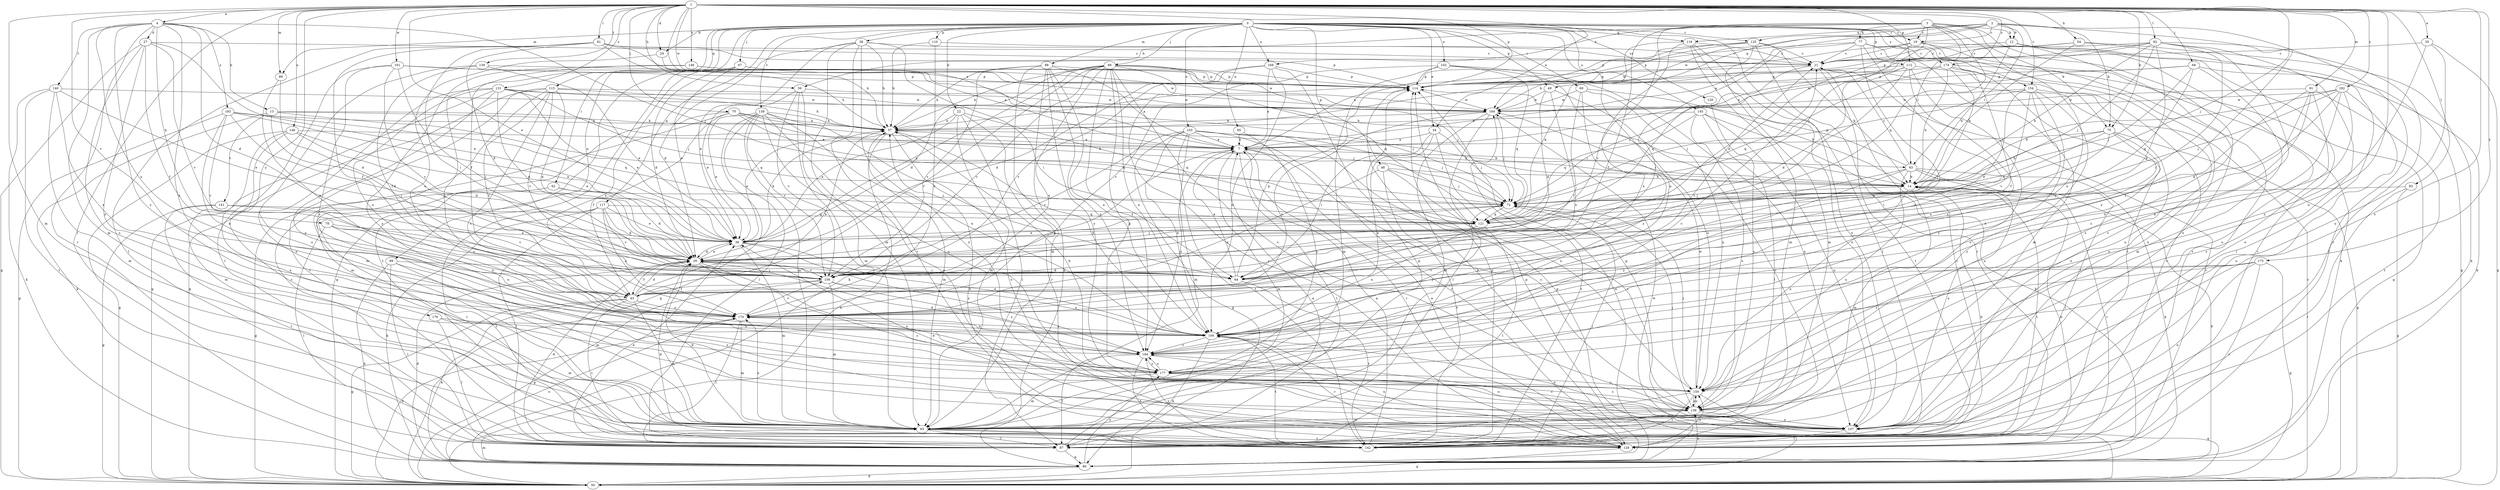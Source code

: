 strict digraph  {
0;
1;
2;
3;
4;
7;
12;
13;
14;
19;
21;
22;
24;
27;
29;
34;
35;
36;
38;
43;
48;
49;
50;
54;
56;
57;
60;
62;
63;
64;
66;
67;
69;
70;
72;
75;
77;
78;
80;
81;
82;
83;
87;
88;
89;
91;
93;
95;
99;
100;
102;
103;
107;
110;
112;
114;
115;
117;
118;
121;
125;
128;
129;
131;
136;
138;
139;
140;
141;
142;
145;
146;
149;
150;
154;
156;
161;
164;
169;
170;
174;
175;
176;
177;
182;
183;
184;
0 -> 19  [label=c];
0 -> 22  [label=d];
0 -> 24  [label=d];
0 -> 34  [label=e];
0 -> 38  [label=f];
0 -> 43  [label=f];
0 -> 48  [label=g];
0 -> 49  [label=g];
0 -> 60  [label=i];
0 -> 62  [label=i];
0 -> 66  [label=j];
0 -> 67  [label=j];
0 -> 88  [label=m];
0 -> 89  [label=m];
0 -> 95  [label=n];
0 -> 99  [label=n];
0 -> 100  [label=n];
0 -> 102  [label=o];
0 -> 103  [label=o];
0 -> 107  [label=o];
0 -> 110  [label=p];
0 -> 112  [label=p];
0 -> 115  [label=q];
0 -> 117  [label=q];
0 -> 118  [label=q];
0 -> 125  [label=r];
0 -> 129  [label=s];
0 -> 138  [label=t];
0 -> 145  [label=u];
0 -> 154  [label=v];
0 -> 169  [label=x];
0 -> 174  [label=y];
1 -> 4  [label=a];
1 -> 7  [label=a];
1 -> 24  [label=d];
1 -> 34  [label=e];
1 -> 35  [label=e];
1 -> 36  [label=e];
1 -> 54  [label=h];
1 -> 56  [label=h];
1 -> 69  [label=j];
1 -> 70  [label=j];
1 -> 72  [label=j];
1 -> 75  [label=k];
1 -> 81  [label=l];
1 -> 82  [label=l];
1 -> 83  [label=l];
1 -> 87  [label=l];
1 -> 89  [label=m];
1 -> 91  [label=m];
1 -> 93  [label=m];
1 -> 112  [label=p];
1 -> 114  [label=p];
1 -> 131  [label=s];
1 -> 136  [label=s];
1 -> 139  [label=t];
1 -> 146  [label=u];
1 -> 149  [label=u];
1 -> 150  [label=u];
1 -> 154  [label=v];
1 -> 156  [label=v];
1 -> 161  [label=w];
1 -> 164  [label=w];
1 -> 174  [label=y];
1 -> 175  [label=y];
1 -> 176  [label=y];
1 -> 182  [label=z];
2 -> 7  [label=a];
2 -> 12  [label=b];
2 -> 19  [label=c];
2 -> 49  [label=g];
2 -> 63  [label=i];
2 -> 75  [label=k];
2 -> 118  [label=q];
2 -> 125  [label=r];
2 -> 128  [label=r];
2 -> 164  [label=w];
2 -> 177  [label=y];
3 -> 12  [label=b];
3 -> 19  [label=c];
3 -> 43  [label=f];
3 -> 56  [label=h];
3 -> 63  [label=i];
3 -> 72  [label=j];
3 -> 75  [label=k];
3 -> 77  [label=k];
3 -> 100  [label=n];
3 -> 107  [label=o];
3 -> 121  [label=q];
3 -> 156  [label=v];
3 -> 169  [label=x];
4 -> 13  [label=b];
4 -> 27  [label=d];
4 -> 29  [label=d];
4 -> 72  [label=j];
4 -> 78  [label=k];
4 -> 93  [label=m];
4 -> 128  [label=r];
4 -> 140  [label=t];
4 -> 170  [label=x];
4 -> 177  [label=y];
4 -> 183  [label=z];
4 -> 184  [label=z];
7 -> 63  [label=i];
7 -> 87  [label=l];
7 -> 93  [label=m];
7 -> 128  [label=r];
7 -> 136  [label=s];
7 -> 184  [label=z];
12 -> 14  [label=b];
12 -> 21  [label=c];
12 -> 50  [label=g];
12 -> 107  [label=o];
12 -> 136  [label=s];
13 -> 14  [label=b];
13 -> 57  [label=h];
13 -> 64  [label=i];
13 -> 80  [label=k];
13 -> 121  [label=q];
13 -> 141  [label=t];
14 -> 72  [label=j];
14 -> 93  [label=m];
14 -> 128  [label=r];
14 -> 142  [label=t];
14 -> 150  [label=u];
19 -> 21  [label=c];
19 -> 36  [label=e];
19 -> 57  [label=h];
19 -> 107  [label=o];
19 -> 128  [label=r];
19 -> 142  [label=t];
21 -> 114  [label=p];
21 -> 121  [label=q];
21 -> 142  [label=t];
22 -> 36  [label=e];
22 -> 57  [label=h];
22 -> 87  [label=l];
22 -> 93  [label=m];
22 -> 121  [label=q];
22 -> 128  [label=r];
24 -> 57  [label=h];
24 -> 170  [label=x];
27 -> 21  [label=c];
27 -> 36  [label=e];
27 -> 43  [label=f];
27 -> 50  [label=g];
27 -> 136  [label=s];
27 -> 156  [label=v];
27 -> 177  [label=y];
29 -> 36  [label=e];
29 -> 43  [label=f];
29 -> 64  [label=i];
29 -> 72  [label=j];
29 -> 136  [label=s];
29 -> 150  [label=u];
29 -> 156  [label=v];
34 -> 7  [label=a];
34 -> 64  [label=i];
34 -> 72  [label=j];
34 -> 100  [label=n];
34 -> 142  [label=t];
35 -> 21  [label=c];
35 -> 50  [label=g];
35 -> 150  [label=u];
35 -> 177  [label=y];
36 -> 29  [label=d];
36 -> 57  [label=h];
36 -> 72  [label=j];
36 -> 93  [label=m];
36 -> 100  [label=n];
36 -> 184  [label=z];
38 -> 21  [label=c];
38 -> 29  [label=d];
38 -> 36  [label=e];
38 -> 57  [label=h];
38 -> 64  [label=i];
38 -> 93  [label=m];
38 -> 107  [label=o];
38 -> 128  [label=r];
43 -> 29  [label=d];
43 -> 50  [label=g];
43 -> 57  [label=h];
43 -> 80  [label=k];
43 -> 93  [label=m];
43 -> 142  [label=t];
43 -> 170  [label=x];
48 -> 14  [label=b];
48 -> 72  [label=j];
48 -> 136  [label=s];
48 -> 142  [label=t];
48 -> 170  [label=x];
49 -> 29  [label=d];
49 -> 128  [label=r];
49 -> 164  [label=w];
49 -> 170  [label=x];
50 -> 21  [label=c];
50 -> 57  [label=h];
50 -> 114  [label=p];
50 -> 164  [label=w];
50 -> 170  [label=x];
54 -> 14  [label=b];
54 -> 21  [label=c];
54 -> 80  [label=k];
54 -> 87  [label=l];
54 -> 114  [label=p];
56 -> 36  [label=e];
56 -> 80  [label=k];
56 -> 93  [label=m];
56 -> 156  [label=v];
56 -> 164  [label=w];
57 -> 7  [label=a];
57 -> 14  [label=b];
57 -> 36  [label=e];
57 -> 93  [label=m];
57 -> 107  [label=o];
60 -> 14  [label=b];
60 -> 43  [label=f];
60 -> 150  [label=u];
60 -> 164  [label=w];
60 -> 184  [label=z];
62 -> 29  [label=d];
62 -> 50  [label=g];
62 -> 72  [label=j];
62 -> 128  [label=r];
63 -> 14  [label=b];
63 -> 21  [label=c];
63 -> 80  [label=k];
63 -> 87  [label=l];
63 -> 107  [label=o];
63 -> 114  [label=p];
63 -> 150  [label=u];
63 -> 156  [label=v];
63 -> 177  [label=y];
64 -> 7  [label=a];
64 -> 29  [label=d];
64 -> 114  [label=p];
64 -> 142  [label=t];
66 -> 29  [label=d];
66 -> 36  [label=e];
66 -> 43  [label=f];
66 -> 57  [label=h];
66 -> 72  [label=j];
66 -> 100  [label=n];
66 -> 114  [label=p];
66 -> 121  [label=q];
66 -> 128  [label=r];
66 -> 136  [label=s];
66 -> 156  [label=v];
66 -> 170  [label=x];
66 -> 177  [label=y];
66 -> 184  [label=z];
67 -> 29  [label=d];
67 -> 36  [label=e];
67 -> 50  [label=g];
67 -> 114  [label=p];
67 -> 142  [label=t];
67 -> 164  [label=w];
67 -> 170  [label=x];
69 -> 72  [label=j];
69 -> 80  [label=k];
69 -> 93  [label=m];
69 -> 114  [label=p];
69 -> 121  [label=q];
69 -> 164  [label=w];
70 -> 7  [label=a];
70 -> 43  [label=f];
70 -> 57  [label=h];
70 -> 72  [label=j];
70 -> 93  [label=m];
70 -> 121  [label=q];
70 -> 128  [label=r];
72 -> 121  [label=q];
75 -> 7  [label=a];
75 -> 14  [label=b];
75 -> 50  [label=g];
75 -> 64  [label=i];
75 -> 121  [label=q];
75 -> 150  [label=u];
75 -> 170  [label=x];
77 -> 21  [label=c];
77 -> 64  [label=i];
77 -> 80  [label=k];
77 -> 93  [label=m];
77 -> 100  [label=n];
77 -> 114  [label=p];
77 -> 142  [label=t];
77 -> 184  [label=z];
78 -> 36  [label=e];
78 -> 87  [label=l];
78 -> 100  [label=n];
78 -> 156  [label=v];
78 -> 170  [label=x];
80 -> 14  [label=b];
80 -> 21  [label=c];
80 -> 29  [label=d];
80 -> 50  [label=g];
80 -> 93  [label=m];
80 -> 114  [label=p];
80 -> 136  [label=s];
80 -> 164  [label=w];
80 -> 170  [label=x];
80 -> 177  [label=y];
81 -> 7  [label=a];
81 -> 14  [label=b];
81 -> 21  [label=c];
81 -> 29  [label=d];
81 -> 43  [label=f];
81 -> 64  [label=i];
81 -> 87  [label=l];
81 -> 114  [label=p];
82 -> 7  [label=a];
82 -> 14  [label=b];
82 -> 21  [label=c];
82 -> 29  [label=d];
82 -> 57  [label=h];
82 -> 64  [label=i];
82 -> 72  [label=j];
82 -> 87  [label=l];
82 -> 107  [label=o];
82 -> 136  [label=s];
83 -> 50  [label=g];
83 -> 72  [label=j];
83 -> 87  [label=l];
87 -> 7  [label=a];
87 -> 14  [label=b];
87 -> 29  [label=d];
87 -> 36  [label=e];
87 -> 80  [label=k];
88 -> 7  [label=a];
88 -> 57  [label=h];
88 -> 80  [label=k];
88 -> 93  [label=m];
88 -> 100  [label=n];
88 -> 114  [label=p];
88 -> 156  [label=v];
88 -> 177  [label=y];
88 -> 184  [label=z];
89 -> 29  [label=d];
89 -> 170  [label=x];
91 -> 43  [label=f];
91 -> 100  [label=n];
91 -> 136  [label=s];
91 -> 142  [label=t];
91 -> 164  [label=w];
91 -> 184  [label=z];
93 -> 29  [label=d];
93 -> 87  [label=l];
93 -> 114  [label=p];
93 -> 128  [label=r];
93 -> 142  [label=t];
93 -> 170  [label=x];
95 -> 7  [label=a];
95 -> 177  [label=y];
99 -> 64  [label=i];
99 -> 80  [label=k];
99 -> 87  [label=l];
99 -> 93  [label=m];
99 -> 107  [label=o];
100 -> 57  [label=h];
100 -> 80  [label=k];
100 -> 128  [label=r];
100 -> 142  [label=t];
100 -> 170  [label=x];
100 -> 184  [label=z];
102 -> 93  [label=m];
102 -> 107  [label=o];
102 -> 114  [label=p];
102 -> 121  [label=q];
102 -> 150  [label=u];
102 -> 156  [label=v];
103 -> 7  [label=a];
103 -> 14  [label=b];
103 -> 50  [label=g];
103 -> 72  [label=j];
103 -> 93  [label=m];
103 -> 100  [label=n];
103 -> 128  [label=r];
103 -> 142  [label=t];
103 -> 150  [label=u];
103 -> 156  [label=v];
107 -> 36  [label=e];
107 -> 100  [label=n];
107 -> 114  [label=p];
107 -> 128  [label=r];
107 -> 184  [label=z];
110 -> 21  [label=c];
110 -> 57  [label=h];
110 -> 170  [label=x];
112 -> 29  [label=d];
112 -> 64  [label=i];
112 -> 72  [label=j];
112 -> 114  [label=p];
112 -> 136  [label=s];
112 -> 142  [label=t];
112 -> 184  [label=z];
114 -> 164  [label=w];
115 -> 29  [label=d];
115 -> 43  [label=f];
115 -> 50  [label=g];
115 -> 72  [label=j];
115 -> 93  [label=m];
115 -> 142  [label=t];
115 -> 156  [label=v];
115 -> 164  [label=w];
115 -> 184  [label=z];
117 -> 29  [label=d];
117 -> 36  [label=e];
117 -> 80  [label=k];
117 -> 87  [label=l];
117 -> 121  [label=q];
117 -> 142  [label=t];
117 -> 156  [label=v];
117 -> 170  [label=x];
118 -> 21  [label=c];
118 -> 87  [label=l];
118 -> 93  [label=m];
118 -> 107  [label=o];
118 -> 121  [label=q];
118 -> 170  [label=x];
121 -> 36  [label=e];
121 -> 87  [label=l];
121 -> 100  [label=n];
125 -> 7  [label=a];
125 -> 14  [label=b];
125 -> 21  [label=c];
125 -> 93  [label=m];
125 -> 114  [label=p];
125 -> 128  [label=r];
125 -> 164  [label=w];
128 -> 7  [label=a];
128 -> 14  [label=b];
128 -> 50  [label=g];
128 -> 57  [label=h];
128 -> 100  [label=n];
128 -> 150  [label=u];
129 -> 136  [label=s];
131 -> 29  [label=d];
131 -> 36  [label=e];
131 -> 50  [label=g];
131 -> 57  [label=h];
131 -> 72  [label=j];
131 -> 150  [label=u];
131 -> 164  [label=w];
131 -> 170  [label=x];
131 -> 177  [label=y];
136 -> 72  [label=j];
136 -> 93  [label=m];
136 -> 107  [label=o];
136 -> 150  [label=u];
138 -> 36  [label=e];
138 -> 50  [label=g];
138 -> 57  [label=h];
138 -> 64  [label=i];
138 -> 87  [label=l];
138 -> 93  [label=m];
138 -> 100  [label=n];
138 -> 107  [label=o];
138 -> 150  [label=u];
138 -> 156  [label=v];
139 -> 36  [label=e];
139 -> 43  [label=f];
139 -> 107  [label=o];
139 -> 114  [label=p];
140 -> 36  [label=e];
140 -> 80  [label=k];
140 -> 93  [label=m];
140 -> 142  [label=t];
140 -> 164  [label=w];
140 -> 170  [label=x];
141 -> 50  [label=g];
141 -> 121  [label=q];
141 -> 142  [label=t];
141 -> 156  [label=v];
142 -> 7  [label=a];
142 -> 21  [label=c];
142 -> 29  [label=d];
142 -> 72  [label=j];
142 -> 114  [label=p];
142 -> 184  [label=z];
145 -> 57  [label=h];
145 -> 80  [label=k];
145 -> 87  [label=l];
145 -> 107  [label=o];
145 -> 121  [label=q];
145 -> 136  [label=s];
146 -> 114  [label=p];
146 -> 164  [label=w];
146 -> 170  [label=x];
146 -> 177  [label=y];
149 -> 7  [label=a];
149 -> 29  [label=d];
149 -> 36  [label=e];
149 -> 50  [label=g];
149 -> 93  [label=m];
149 -> 136  [label=s];
150 -> 50  [label=g];
150 -> 57  [label=h];
150 -> 72  [label=j];
150 -> 87  [label=l];
150 -> 136  [label=s];
150 -> 142  [label=t];
150 -> 164  [label=w];
154 -> 29  [label=d];
154 -> 72  [label=j];
154 -> 100  [label=n];
154 -> 107  [label=o];
154 -> 136  [label=s];
154 -> 156  [label=v];
154 -> 164  [label=w];
154 -> 177  [label=y];
156 -> 43  [label=f];
156 -> 50  [label=g];
156 -> 93  [label=m];
156 -> 100  [label=n];
156 -> 184  [label=z];
161 -> 57  [label=h];
161 -> 64  [label=i];
161 -> 87  [label=l];
161 -> 114  [label=p];
161 -> 156  [label=v];
161 -> 184  [label=z];
164 -> 57  [label=h];
164 -> 72  [label=j];
164 -> 87  [label=l];
164 -> 93  [label=m];
164 -> 170  [label=x];
169 -> 7  [label=a];
169 -> 29  [label=d];
169 -> 80  [label=k];
169 -> 100  [label=n];
169 -> 114  [label=p];
169 -> 156  [label=v];
170 -> 7  [label=a];
170 -> 21  [label=c];
170 -> 87  [label=l];
170 -> 93  [label=m];
170 -> 100  [label=n];
170 -> 156  [label=v];
174 -> 14  [label=b];
174 -> 43  [label=f];
174 -> 50  [label=g];
174 -> 64  [label=i];
174 -> 107  [label=o];
174 -> 114  [label=p];
174 -> 121  [label=q];
175 -> 50  [label=g];
175 -> 64  [label=i];
175 -> 107  [label=o];
175 -> 128  [label=r];
175 -> 156  [label=v];
175 -> 184  [label=z];
176 -> 87  [label=l];
176 -> 93  [label=m];
176 -> 100  [label=n];
177 -> 21  [label=c];
177 -> 93  [label=m];
177 -> 136  [label=s];
177 -> 150  [label=u];
177 -> 184  [label=z];
182 -> 14  [label=b];
182 -> 29  [label=d];
182 -> 72  [label=j];
182 -> 100  [label=n];
182 -> 107  [label=o];
182 -> 150  [label=u];
182 -> 164  [label=w];
183 -> 29  [label=d];
183 -> 36  [label=e];
183 -> 50  [label=g];
183 -> 57  [label=h];
183 -> 100  [label=n];
183 -> 121  [label=q];
183 -> 156  [label=v];
184 -> 29  [label=d];
184 -> 72  [label=j];
184 -> 87  [label=l];
184 -> 107  [label=o];
184 -> 142  [label=t];
184 -> 177  [label=y];
}
